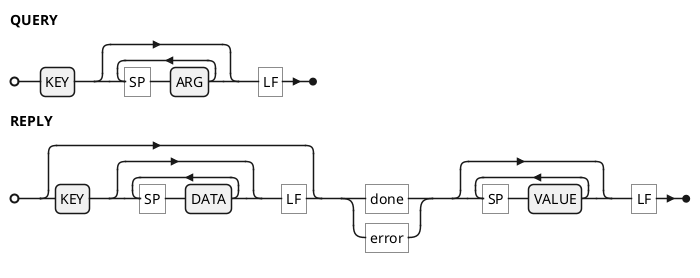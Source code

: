 @startebnf

QUERY = KEY, { "SP", ARG }, "LF";

REPLY = [ KEY, { "SP", DATA }, "LF" ], ( "done" | "error" ), { "SP", VALUE }, "LF";

@endebnf
